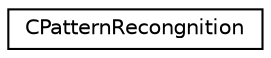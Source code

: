 digraph "Graphical Class Hierarchy"
{
  edge [fontname="Helvetica",fontsize="10",labelfontname="Helvetica",labelfontsize="10"];
  node [fontname="Helvetica",fontsize="10",shape=record];
  rankdir="LR";
  Node1 [label="CPatternRecongnition",height=0.2,width=0.4,color="black", fillcolor="white", style="filled",URL="$class_c_pattern_recongnition.html"];
}
